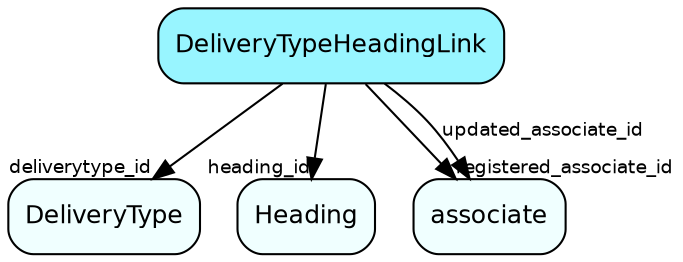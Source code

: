 digraph DeliveryTypeHeadingLink  {
node [shape = box style="rounded, filled" fontname = "Helvetica" fontsize = "12" ]
edge [fontname = "Helvetica" fontsize = "9"]

DeliveryTypeHeadingLink[fillcolor = "cadetblue1"]
DeliveryType[fillcolor = "azure1"]
Heading[fillcolor = "azure1"]
associate[fillcolor = "azure1"]
DeliveryTypeHeadingLink -> DeliveryType [headlabel = "deliverytype_id"]
DeliveryTypeHeadingLink -> Heading [headlabel = "heading_id"]
DeliveryTypeHeadingLink -> associate [headlabel = "registered_associate_id"]
DeliveryTypeHeadingLink -> associate [label = "updated_associate_id"]
}
